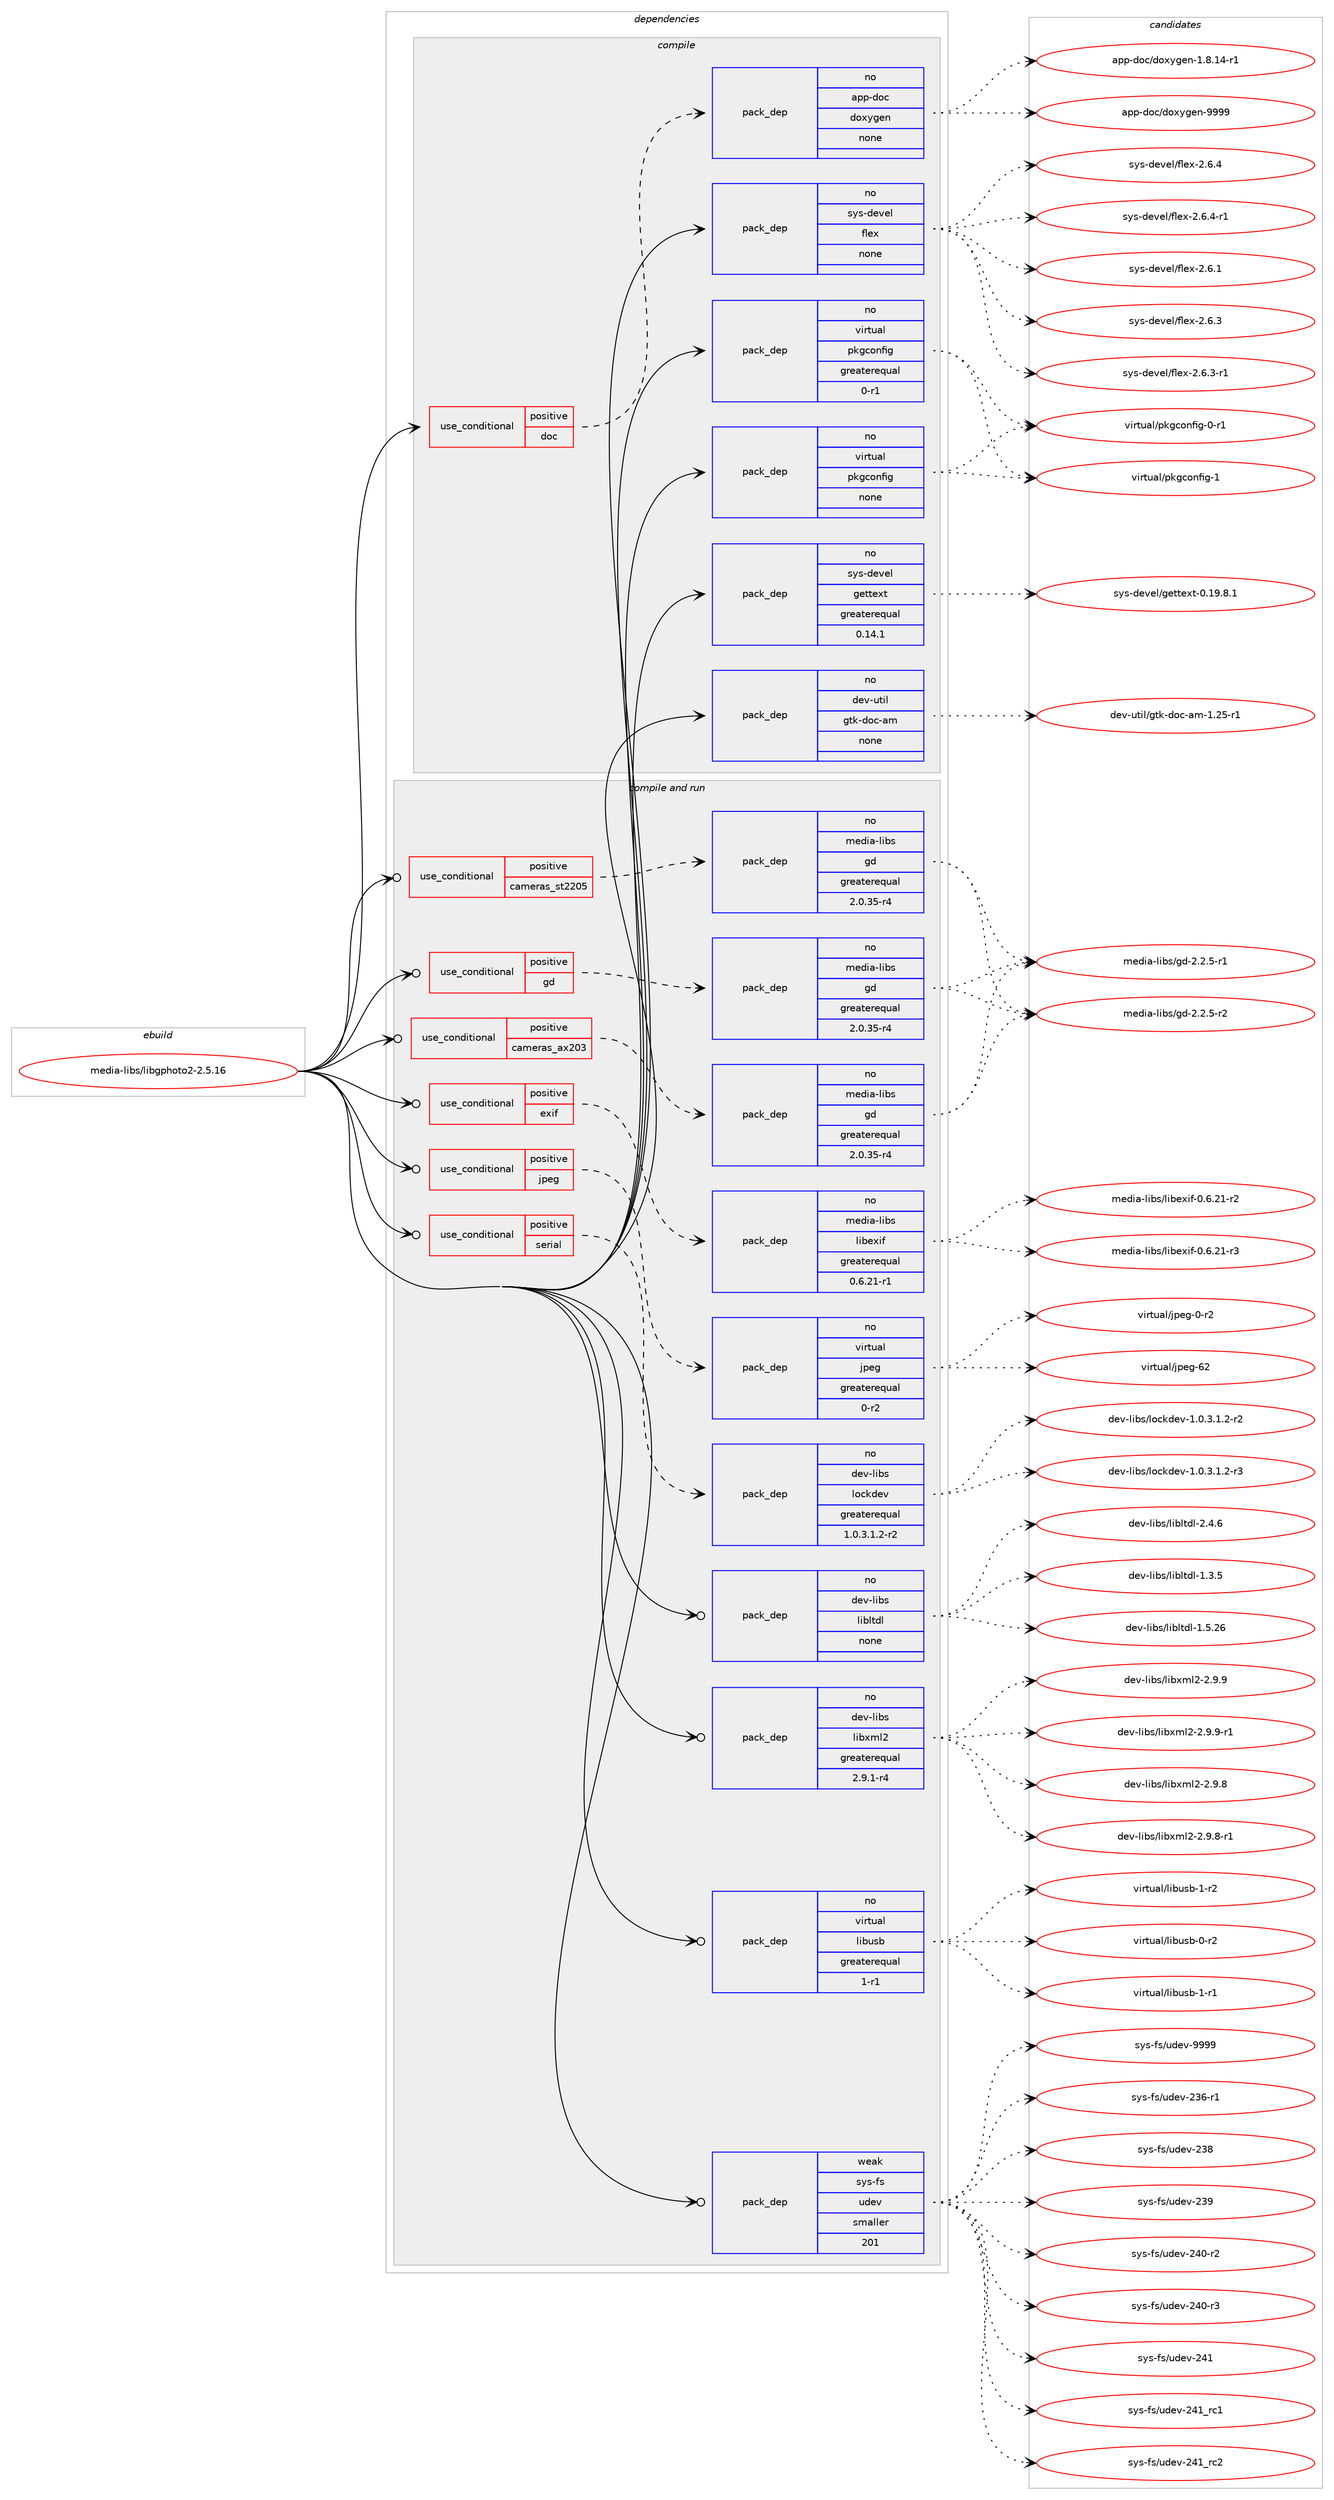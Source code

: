 digraph prolog {

# *************
# Graph options
# *************

newrank=true;
concentrate=true;
compound=true;
graph [rankdir=LR,fontname=Helvetica,fontsize=10,ranksep=1.5];#, ranksep=2.5, nodesep=0.2];
edge  [arrowhead=vee];
node  [fontname=Helvetica,fontsize=10];

# **********
# The ebuild
# **********

subgraph cluster_leftcol {
color=gray;
rank=same;
label=<<i>ebuild</i>>;
id [label="media-libs/libgphoto2-2.5.16", color=red, width=4, href="../media-libs/libgphoto2-2.5.16.svg"];
}

# ****************
# The dependencies
# ****************

subgraph cluster_midcol {
color=gray;
label=<<i>dependencies</i>>;
subgraph cluster_compile {
fillcolor="#eeeeee";
style=filled;
label=<<i>compile</i>>;
subgraph cond434385 {
dependency1612558 [label=<<TABLE BORDER="0" CELLBORDER="1" CELLSPACING="0" CELLPADDING="4"><TR><TD ROWSPAN="3" CELLPADDING="10">use_conditional</TD></TR><TR><TD>positive</TD></TR><TR><TD>doc</TD></TR></TABLE>>, shape=none, color=red];
subgraph pack1152397 {
dependency1612559 [label=<<TABLE BORDER="0" CELLBORDER="1" CELLSPACING="0" CELLPADDING="4" WIDTH="220"><TR><TD ROWSPAN="6" CELLPADDING="30">pack_dep</TD></TR><TR><TD WIDTH="110">no</TD></TR><TR><TD>app-doc</TD></TR><TR><TD>doxygen</TD></TR><TR><TD>none</TD></TR><TR><TD></TD></TR></TABLE>>, shape=none, color=blue];
}
dependency1612558:e -> dependency1612559:w [weight=20,style="dashed",arrowhead="vee"];
}
id:e -> dependency1612558:w [weight=20,style="solid",arrowhead="vee"];
subgraph pack1152398 {
dependency1612560 [label=<<TABLE BORDER="0" CELLBORDER="1" CELLSPACING="0" CELLPADDING="4" WIDTH="220"><TR><TD ROWSPAN="6" CELLPADDING="30">pack_dep</TD></TR><TR><TD WIDTH="110">no</TD></TR><TR><TD>dev-util</TD></TR><TR><TD>gtk-doc-am</TD></TR><TR><TD>none</TD></TR><TR><TD></TD></TR></TABLE>>, shape=none, color=blue];
}
id:e -> dependency1612560:w [weight=20,style="solid",arrowhead="vee"];
subgraph pack1152399 {
dependency1612561 [label=<<TABLE BORDER="0" CELLBORDER="1" CELLSPACING="0" CELLPADDING="4" WIDTH="220"><TR><TD ROWSPAN="6" CELLPADDING="30">pack_dep</TD></TR><TR><TD WIDTH="110">no</TD></TR><TR><TD>sys-devel</TD></TR><TR><TD>flex</TD></TR><TR><TD>none</TD></TR><TR><TD></TD></TR></TABLE>>, shape=none, color=blue];
}
id:e -> dependency1612561:w [weight=20,style="solid",arrowhead="vee"];
subgraph pack1152400 {
dependency1612562 [label=<<TABLE BORDER="0" CELLBORDER="1" CELLSPACING="0" CELLPADDING="4" WIDTH="220"><TR><TD ROWSPAN="6" CELLPADDING="30">pack_dep</TD></TR><TR><TD WIDTH="110">no</TD></TR><TR><TD>sys-devel</TD></TR><TR><TD>gettext</TD></TR><TR><TD>greaterequal</TD></TR><TR><TD>0.14.1</TD></TR></TABLE>>, shape=none, color=blue];
}
id:e -> dependency1612562:w [weight=20,style="solid",arrowhead="vee"];
subgraph pack1152401 {
dependency1612563 [label=<<TABLE BORDER="0" CELLBORDER="1" CELLSPACING="0" CELLPADDING="4" WIDTH="220"><TR><TD ROWSPAN="6" CELLPADDING="30">pack_dep</TD></TR><TR><TD WIDTH="110">no</TD></TR><TR><TD>virtual</TD></TR><TR><TD>pkgconfig</TD></TR><TR><TD>greaterequal</TD></TR><TR><TD>0-r1</TD></TR></TABLE>>, shape=none, color=blue];
}
id:e -> dependency1612563:w [weight=20,style="solid",arrowhead="vee"];
subgraph pack1152402 {
dependency1612564 [label=<<TABLE BORDER="0" CELLBORDER="1" CELLSPACING="0" CELLPADDING="4" WIDTH="220"><TR><TD ROWSPAN="6" CELLPADDING="30">pack_dep</TD></TR><TR><TD WIDTH="110">no</TD></TR><TR><TD>virtual</TD></TR><TR><TD>pkgconfig</TD></TR><TR><TD>none</TD></TR><TR><TD></TD></TR></TABLE>>, shape=none, color=blue];
}
id:e -> dependency1612564:w [weight=20,style="solid",arrowhead="vee"];
}
subgraph cluster_compileandrun {
fillcolor="#eeeeee";
style=filled;
label=<<i>compile and run</i>>;
subgraph cond434386 {
dependency1612565 [label=<<TABLE BORDER="0" CELLBORDER="1" CELLSPACING="0" CELLPADDING="4"><TR><TD ROWSPAN="3" CELLPADDING="10">use_conditional</TD></TR><TR><TD>positive</TD></TR><TR><TD>cameras_ax203</TD></TR></TABLE>>, shape=none, color=red];
subgraph pack1152403 {
dependency1612566 [label=<<TABLE BORDER="0" CELLBORDER="1" CELLSPACING="0" CELLPADDING="4" WIDTH="220"><TR><TD ROWSPAN="6" CELLPADDING="30">pack_dep</TD></TR><TR><TD WIDTH="110">no</TD></TR><TR><TD>media-libs</TD></TR><TR><TD>gd</TD></TR><TR><TD>greaterequal</TD></TR><TR><TD>2.0.35-r4</TD></TR></TABLE>>, shape=none, color=blue];
}
dependency1612565:e -> dependency1612566:w [weight=20,style="dashed",arrowhead="vee"];
}
id:e -> dependency1612565:w [weight=20,style="solid",arrowhead="odotvee"];
subgraph cond434387 {
dependency1612567 [label=<<TABLE BORDER="0" CELLBORDER="1" CELLSPACING="0" CELLPADDING="4"><TR><TD ROWSPAN="3" CELLPADDING="10">use_conditional</TD></TR><TR><TD>positive</TD></TR><TR><TD>cameras_st2205</TD></TR></TABLE>>, shape=none, color=red];
subgraph pack1152404 {
dependency1612568 [label=<<TABLE BORDER="0" CELLBORDER="1" CELLSPACING="0" CELLPADDING="4" WIDTH="220"><TR><TD ROWSPAN="6" CELLPADDING="30">pack_dep</TD></TR><TR><TD WIDTH="110">no</TD></TR><TR><TD>media-libs</TD></TR><TR><TD>gd</TD></TR><TR><TD>greaterequal</TD></TR><TR><TD>2.0.35-r4</TD></TR></TABLE>>, shape=none, color=blue];
}
dependency1612567:e -> dependency1612568:w [weight=20,style="dashed",arrowhead="vee"];
}
id:e -> dependency1612567:w [weight=20,style="solid",arrowhead="odotvee"];
subgraph cond434388 {
dependency1612569 [label=<<TABLE BORDER="0" CELLBORDER="1" CELLSPACING="0" CELLPADDING="4"><TR><TD ROWSPAN="3" CELLPADDING="10">use_conditional</TD></TR><TR><TD>positive</TD></TR><TR><TD>exif</TD></TR></TABLE>>, shape=none, color=red];
subgraph pack1152405 {
dependency1612570 [label=<<TABLE BORDER="0" CELLBORDER="1" CELLSPACING="0" CELLPADDING="4" WIDTH="220"><TR><TD ROWSPAN="6" CELLPADDING="30">pack_dep</TD></TR><TR><TD WIDTH="110">no</TD></TR><TR><TD>media-libs</TD></TR><TR><TD>libexif</TD></TR><TR><TD>greaterequal</TD></TR><TR><TD>0.6.21-r1</TD></TR></TABLE>>, shape=none, color=blue];
}
dependency1612569:e -> dependency1612570:w [weight=20,style="dashed",arrowhead="vee"];
}
id:e -> dependency1612569:w [weight=20,style="solid",arrowhead="odotvee"];
subgraph cond434389 {
dependency1612571 [label=<<TABLE BORDER="0" CELLBORDER="1" CELLSPACING="0" CELLPADDING="4"><TR><TD ROWSPAN="3" CELLPADDING="10">use_conditional</TD></TR><TR><TD>positive</TD></TR><TR><TD>gd</TD></TR></TABLE>>, shape=none, color=red];
subgraph pack1152406 {
dependency1612572 [label=<<TABLE BORDER="0" CELLBORDER="1" CELLSPACING="0" CELLPADDING="4" WIDTH="220"><TR><TD ROWSPAN="6" CELLPADDING="30">pack_dep</TD></TR><TR><TD WIDTH="110">no</TD></TR><TR><TD>media-libs</TD></TR><TR><TD>gd</TD></TR><TR><TD>greaterequal</TD></TR><TR><TD>2.0.35-r4</TD></TR></TABLE>>, shape=none, color=blue];
}
dependency1612571:e -> dependency1612572:w [weight=20,style="dashed",arrowhead="vee"];
}
id:e -> dependency1612571:w [weight=20,style="solid",arrowhead="odotvee"];
subgraph cond434390 {
dependency1612573 [label=<<TABLE BORDER="0" CELLBORDER="1" CELLSPACING="0" CELLPADDING="4"><TR><TD ROWSPAN="3" CELLPADDING="10">use_conditional</TD></TR><TR><TD>positive</TD></TR><TR><TD>jpeg</TD></TR></TABLE>>, shape=none, color=red];
subgraph pack1152407 {
dependency1612574 [label=<<TABLE BORDER="0" CELLBORDER="1" CELLSPACING="0" CELLPADDING="4" WIDTH="220"><TR><TD ROWSPAN="6" CELLPADDING="30">pack_dep</TD></TR><TR><TD WIDTH="110">no</TD></TR><TR><TD>virtual</TD></TR><TR><TD>jpeg</TD></TR><TR><TD>greaterequal</TD></TR><TR><TD>0-r2</TD></TR></TABLE>>, shape=none, color=blue];
}
dependency1612573:e -> dependency1612574:w [weight=20,style="dashed",arrowhead="vee"];
}
id:e -> dependency1612573:w [weight=20,style="solid",arrowhead="odotvee"];
subgraph cond434391 {
dependency1612575 [label=<<TABLE BORDER="0" CELLBORDER="1" CELLSPACING="0" CELLPADDING="4"><TR><TD ROWSPAN="3" CELLPADDING="10">use_conditional</TD></TR><TR><TD>positive</TD></TR><TR><TD>serial</TD></TR></TABLE>>, shape=none, color=red];
subgraph pack1152408 {
dependency1612576 [label=<<TABLE BORDER="0" CELLBORDER="1" CELLSPACING="0" CELLPADDING="4" WIDTH="220"><TR><TD ROWSPAN="6" CELLPADDING="30">pack_dep</TD></TR><TR><TD WIDTH="110">no</TD></TR><TR><TD>dev-libs</TD></TR><TR><TD>lockdev</TD></TR><TR><TD>greaterequal</TD></TR><TR><TD>1.0.3.1.2-r2</TD></TR></TABLE>>, shape=none, color=blue];
}
dependency1612575:e -> dependency1612576:w [weight=20,style="dashed",arrowhead="vee"];
}
id:e -> dependency1612575:w [weight=20,style="solid",arrowhead="odotvee"];
subgraph pack1152409 {
dependency1612577 [label=<<TABLE BORDER="0" CELLBORDER="1" CELLSPACING="0" CELLPADDING="4" WIDTH="220"><TR><TD ROWSPAN="6" CELLPADDING="30">pack_dep</TD></TR><TR><TD WIDTH="110">no</TD></TR><TR><TD>dev-libs</TD></TR><TR><TD>libltdl</TD></TR><TR><TD>none</TD></TR><TR><TD></TD></TR></TABLE>>, shape=none, color=blue];
}
id:e -> dependency1612577:w [weight=20,style="solid",arrowhead="odotvee"];
subgraph pack1152410 {
dependency1612578 [label=<<TABLE BORDER="0" CELLBORDER="1" CELLSPACING="0" CELLPADDING="4" WIDTH="220"><TR><TD ROWSPAN="6" CELLPADDING="30">pack_dep</TD></TR><TR><TD WIDTH="110">no</TD></TR><TR><TD>dev-libs</TD></TR><TR><TD>libxml2</TD></TR><TR><TD>greaterequal</TD></TR><TR><TD>2.9.1-r4</TD></TR></TABLE>>, shape=none, color=blue];
}
id:e -> dependency1612578:w [weight=20,style="solid",arrowhead="odotvee"];
subgraph pack1152411 {
dependency1612579 [label=<<TABLE BORDER="0" CELLBORDER="1" CELLSPACING="0" CELLPADDING="4" WIDTH="220"><TR><TD ROWSPAN="6" CELLPADDING="30">pack_dep</TD></TR><TR><TD WIDTH="110">no</TD></TR><TR><TD>virtual</TD></TR><TR><TD>libusb</TD></TR><TR><TD>greaterequal</TD></TR><TR><TD>1-r1</TD></TR></TABLE>>, shape=none, color=blue];
}
id:e -> dependency1612579:w [weight=20,style="solid",arrowhead="odotvee"];
subgraph pack1152412 {
dependency1612580 [label=<<TABLE BORDER="0" CELLBORDER="1" CELLSPACING="0" CELLPADDING="4" WIDTH="220"><TR><TD ROWSPAN="6" CELLPADDING="30">pack_dep</TD></TR><TR><TD WIDTH="110">weak</TD></TR><TR><TD>sys-fs</TD></TR><TR><TD>udev</TD></TR><TR><TD>smaller</TD></TR><TR><TD>201</TD></TR></TABLE>>, shape=none, color=blue];
}
id:e -> dependency1612580:w [weight=20,style="solid",arrowhead="odotvee"];
}
subgraph cluster_run {
fillcolor="#eeeeee";
style=filled;
label=<<i>run</i>>;
}
}

# **************
# The candidates
# **************

subgraph cluster_choices {
rank=same;
color=gray;
label=<<i>candidates</i>>;

subgraph choice1152397 {
color=black;
nodesep=1;
choice97112112451001119947100111120121103101110454946564649524511449 [label="app-doc/doxygen-1.8.14-r1", color=red, width=4,href="../app-doc/doxygen-1.8.14-r1.svg"];
choice971121124510011199471001111201211031011104557575757 [label="app-doc/doxygen-9999", color=red, width=4,href="../app-doc/doxygen-9999.svg"];
dependency1612559:e -> choice97112112451001119947100111120121103101110454946564649524511449:w [style=dotted,weight="100"];
dependency1612559:e -> choice971121124510011199471001111201211031011104557575757:w [style=dotted,weight="100"];
}
subgraph choice1152398 {
color=black;
nodesep=1;
choice10010111845117116105108471031161074510011199459710945494650534511449 [label="dev-util/gtk-doc-am-1.25-r1", color=red, width=4,href="../dev-util/gtk-doc-am-1.25-r1.svg"];
dependency1612560:e -> choice10010111845117116105108471031161074510011199459710945494650534511449:w [style=dotted,weight="100"];
}
subgraph choice1152399 {
color=black;
nodesep=1;
choice1151211154510010111810110847102108101120455046544649 [label="sys-devel/flex-2.6.1", color=red, width=4,href="../sys-devel/flex-2.6.1.svg"];
choice1151211154510010111810110847102108101120455046544651 [label="sys-devel/flex-2.6.3", color=red, width=4,href="../sys-devel/flex-2.6.3.svg"];
choice11512111545100101118101108471021081011204550465446514511449 [label="sys-devel/flex-2.6.3-r1", color=red, width=4,href="../sys-devel/flex-2.6.3-r1.svg"];
choice1151211154510010111810110847102108101120455046544652 [label="sys-devel/flex-2.6.4", color=red, width=4,href="../sys-devel/flex-2.6.4.svg"];
choice11512111545100101118101108471021081011204550465446524511449 [label="sys-devel/flex-2.6.4-r1", color=red, width=4,href="../sys-devel/flex-2.6.4-r1.svg"];
dependency1612561:e -> choice1151211154510010111810110847102108101120455046544649:w [style=dotted,weight="100"];
dependency1612561:e -> choice1151211154510010111810110847102108101120455046544651:w [style=dotted,weight="100"];
dependency1612561:e -> choice11512111545100101118101108471021081011204550465446514511449:w [style=dotted,weight="100"];
dependency1612561:e -> choice1151211154510010111810110847102108101120455046544652:w [style=dotted,weight="100"];
dependency1612561:e -> choice11512111545100101118101108471021081011204550465446524511449:w [style=dotted,weight="100"];
}
subgraph choice1152400 {
color=black;
nodesep=1;
choice1151211154510010111810110847103101116116101120116454846495746564649 [label="sys-devel/gettext-0.19.8.1", color=red, width=4,href="../sys-devel/gettext-0.19.8.1.svg"];
dependency1612562:e -> choice1151211154510010111810110847103101116116101120116454846495746564649:w [style=dotted,weight="100"];
}
subgraph choice1152401 {
color=black;
nodesep=1;
choice11810511411611797108471121071039911111010210510345484511449 [label="virtual/pkgconfig-0-r1", color=red, width=4,href="../virtual/pkgconfig-0-r1.svg"];
choice1181051141161179710847112107103991111101021051034549 [label="virtual/pkgconfig-1", color=red, width=4,href="../virtual/pkgconfig-1.svg"];
dependency1612563:e -> choice11810511411611797108471121071039911111010210510345484511449:w [style=dotted,weight="100"];
dependency1612563:e -> choice1181051141161179710847112107103991111101021051034549:w [style=dotted,weight="100"];
}
subgraph choice1152402 {
color=black;
nodesep=1;
choice11810511411611797108471121071039911111010210510345484511449 [label="virtual/pkgconfig-0-r1", color=red, width=4,href="../virtual/pkgconfig-0-r1.svg"];
choice1181051141161179710847112107103991111101021051034549 [label="virtual/pkgconfig-1", color=red, width=4,href="../virtual/pkgconfig-1.svg"];
dependency1612564:e -> choice11810511411611797108471121071039911111010210510345484511449:w [style=dotted,weight="100"];
dependency1612564:e -> choice1181051141161179710847112107103991111101021051034549:w [style=dotted,weight="100"];
}
subgraph choice1152403 {
color=black;
nodesep=1;
choice109101100105974510810598115471031004550465046534511449 [label="media-libs/gd-2.2.5-r1", color=red, width=4,href="../media-libs/gd-2.2.5-r1.svg"];
choice109101100105974510810598115471031004550465046534511450 [label="media-libs/gd-2.2.5-r2", color=red, width=4,href="../media-libs/gd-2.2.5-r2.svg"];
dependency1612566:e -> choice109101100105974510810598115471031004550465046534511449:w [style=dotted,weight="100"];
dependency1612566:e -> choice109101100105974510810598115471031004550465046534511450:w [style=dotted,weight="100"];
}
subgraph choice1152404 {
color=black;
nodesep=1;
choice109101100105974510810598115471031004550465046534511449 [label="media-libs/gd-2.2.5-r1", color=red, width=4,href="../media-libs/gd-2.2.5-r1.svg"];
choice109101100105974510810598115471031004550465046534511450 [label="media-libs/gd-2.2.5-r2", color=red, width=4,href="../media-libs/gd-2.2.5-r2.svg"];
dependency1612568:e -> choice109101100105974510810598115471031004550465046534511449:w [style=dotted,weight="100"];
dependency1612568:e -> choice109101100105974510810598115471031004550465046534511450:w [style=dotted,weight="100"];
}
subgraph choice1152405 {
color=black;
nodesep=1;
choice1091011001059745108105981154710810598101120105102454846544650494511450 [label="media-libs/libexif-0.6.21-r2", color=red, width=4,href="../media-libs/libexif-0.6.21-r2.svg"];
choice1091011001059745108105981154710810598101120105102454846544650494511451 [label="media-libs/libexif-0.6.21-r3", color=red, width=4,href="../media-libs/libexif-0.6.21-r3.svg"];
dependency1612570:e -> choice1091011001059745108105981154710810598101120105102454846544650494511450:w [style=dotted,weight="100"];
dependency1612570:e -> choice1091011001059745108105981154710810598101120105102454846544650494511451:w [style=dotted,weight="100"];
}
subgraph choice1152406 {
color=black;
nodesep=1;
choice109101100105974510810598115471031004550465046534511449 [label="media-libs/gd-2.2.5-r1", color=red, width=4,href="../media-libs/gd-2.2.5-r1.svg"];
choice109101100105974510810598115471031004550465046534511450 [label="media-libs/gd-2.2.5-r2", color=red, width=4,href="../media-libs/gd-2.2.5-r2.svg"];
dependency1612572:e -> choice109101100105974510810598115471031004550465046534511449:w [style=dotted,weight="100"];
dependency1612572:e -> choice109101100105974510810598115471031004550465046534511450:w [style=dotted,weight="100"];
}
subgraph choice1152407 {
color=black;
nodesep=1;
choice118105114116117971084710611210110345484511450 [label="virtual/jpeg-0-r2", color=red, width=4,href="../virtual/jpeg-0-r2.svg"];
choice1181051141161179710847106112101103455450 [label="virtual/jpeg-62", color=red, width=4,href="../virtual/jpeg-62.svg"];
dependency1612574:e -> choice118105114116117971084710611210110345484511450:w [style=dotted,weight="100"];
dependency1612574:e -> choice1181051141161179710847106112101103455450:w [style=dotted,weight="100"];
}
subgraph choice1152408 {
color=black;
nodesep=1;
choice10010111845108105981154710811199107100101118454946484651464946504511450 [label="dev-libs/lockdev-1.0.3.1.2-r2", color=red, width=4,href="../dev-libs/lockdev-1.0.3.1.2-r2.svg"];
choice10010111845108105981154710811199107100101118454946484651464946504511451 [label="dev-libs/lockdev-1.0.3.1.2-r3", color=red, width=4,href="../dev-libs/lockdev-1.0.3.1.2-r3.svg"];
dependency1612576:e -> choice10010111845108105981154710811199107100101118454946484651464946504511450:w [style=dotted,weight="100"];
dependency1612576:e -> choice10010111845108105981154710811199107100101118454946484651464946504511451:w [style=dotted,weight="100"];
}
subgraph choice1152409 {
color=black;
nodesep=1;
choice10010111845108105981154710810598108116100108454946514653 [label="dev-libs/libltdl-1.3.5", color=red, width=4,href="../dev-libs/libltdl-1.3.5.svg"];
choice1001011184510810598115471081059810811610010845494653465054 [label="dev-libs/libltdl-1.5.26", color=red, width=4,href="../dev-libs/libltdl-1.5.26.svg"];
choice10010111845108105981154710810598108116100108455046524654 [label="dev-libs/libltdl-2.4.6", color=red, width=4,href="../dev-libs/libltdl-2.4.6.svg"];
dependency1612577:e -> choice10010111845108105981154710810598108116100108454946514653:w [style=dotted,weight="100"];
dependency1612577:e -> choice1001011184510810598115471081059810811610010845494653465054:w [style=dotted,weight="100"];
dependency1612577:e -> choice10010111845108105981154710810598108116100108455046524654:w [style=dotted,weight="100"];
}
subgraph choice1152410 {
color=black;
nodesep=1;
choice1001011184510810598115471081059812010910850455046574656 [label="dev-libs/libxml2-2.9.8", color=red, width=4,href="../dev-libs/libxml2-2.9.8.svg"];
choice10010111845108105981154710810598120109108504550465746564511449 [label="dev-libs/libxml2-2.9.8-r1", color=red, width=4,href="../dev-libs/libxml2-2.9.8-r1.svg"];
choice1001011184510810598115471081059812010910850455046574657 [label="dev-libs/libxml2-2.9.9", color=red, width=4,href="../dev-libs/libxml2-2.9.9.svg"];
choice10010111845108105981154710810598120109108504550465746574511449 [label="dev-libs/libxml2-2.9.9-r1", color=red, width=4,href="../dev-libs/libxml2-2.9.9-r1.svg"];
dependency1612578:e -> choice1001011184510810598115471081059812010910850455046574656:w [style=dotted,weight="100"];
dependency1612578:e -> choice10010111845108105981154710810598120109108504550465746564511449:w [style=dotted,weight="100"];
dependency1612578:e -> choice1001011184510810598115471081059812010910850455046574657:w [style=dotted,weight="100"];
dependency1612578:e -> choice10010111845108105981154710810598120109108504550465746574511449:w [style=dotted,weight="100"];
}
subgraph choice1152411 {
color=black;
nodesep=1;
choice1181051141161179710847108105981171159845484511450 [label="virtual/libusb-0-r2", color=red, width=4,href="../virtual/libusb-0-r2.svg"];
choice1181051141161179710847108105981171159845494511449 [label="virtual/libusb-1-r1", color=red, width=4,href="../virtual/libusb-1-r1.svg"];
choice1181051141161179710847108105981171159845494511450 [label="virtual/libusb-1-r2", color=red, width=4,href="../virtual/libusb-1-r2.svg"];
dependency1612579:e -> choice1181051141161179710847108105981171159845484511450:w [style=dotted,weight="100"];
dependency1612579:e -> choice1181051141161179710847108105981171159845494511449:w [style=dotted,weight="100"];
dependency1612579:e -> choice1181051141161179710847108105981171159845494511450:w [style=dotted,weight="100"];
}
subgraph choice1152412 {
color=black;
nodesep=1;
choice1151211154510211547117100101118455051544511449 [label="sys-fs/udev-236-r1", color=red, width=4,href="../sys-fs/udev-236-r1.svg"];
choice115121115451021154711710010111845505156 [label="sys-fs/udev-238", color=red, width=4,href="../sys-fs/udev-238.svg"];
choice115121115451021154711710010111845505157 [label="sys-fs/udev-239", color=red, width=4,href="../sys-fs/udev-239.svg"];
choice1151211154510211547117100101118455052484511450 [label="sys-fs/udev-240-r2", color=red, width=4,href="../sys-fs/udev-240-r2.svg"];
choice1151211154510211547117100101118455052484511451 [label="sys-fs/udev-240-r3", color=red, width=4,href="../sys-fs/udev-240-r3.svg"];
choice115121115451021154711710010111845505249 [label="sys-fs/udev-241", color=red, width=4,href="../sys-fs/udev-241.svg"];
choice115121115451021154711710010111845505249951149949 [label="sys-fs/udev-241_rc1", color=red, width=4,href="../sys-fs/udev-241_rc1.svg"];
choice115121115451021154711710010111845505249951149950 [label="sys-fs/udev-241_rc2", color=red, width=4,href="../sys-fs/udev-241_rc2.svg"];
choice11512111545102115471171001011184557575757 [label="sys-fs/udev-9999", color=red, width=4,href="../sys-fs/udev-9999.svg"];
dependency1612580:e -> choice1151211154510211547117100101118455051544511449:w [style=dotted,weight="100"];
dependency1612580:e -> choice115121115451021154711710010111845505156:w [style=dotted,weight="100"];
dependency1612580:e -> choice115121115451021154711710010111845505157:w [style=dotted,weight="100"];
dependency1612580:e -> choice1151211154510211547117100101118455052484511450:w [style=dotted,weight="100"];
dependency1612580:e -> choice1151211154510211547117100101118455052484511451:w [style=dotted,weight="100"];
dependency1612580:e -> choice115121115451021154711710010111845505249:w [style=dotted,weight="100"];
dependency1612580:e -> choice115121115451021154711710010111845505249951149949:w [style=dotted,weight="100"];
dependency1612580:e -> choice115121115451021154711710010111845505249951149950:w [style=dotted,weight="100"];
dependency1612580:e -> choice11512111545102115471171001011184557575757:w [style=dotted,weight="100"];
}
}

}
